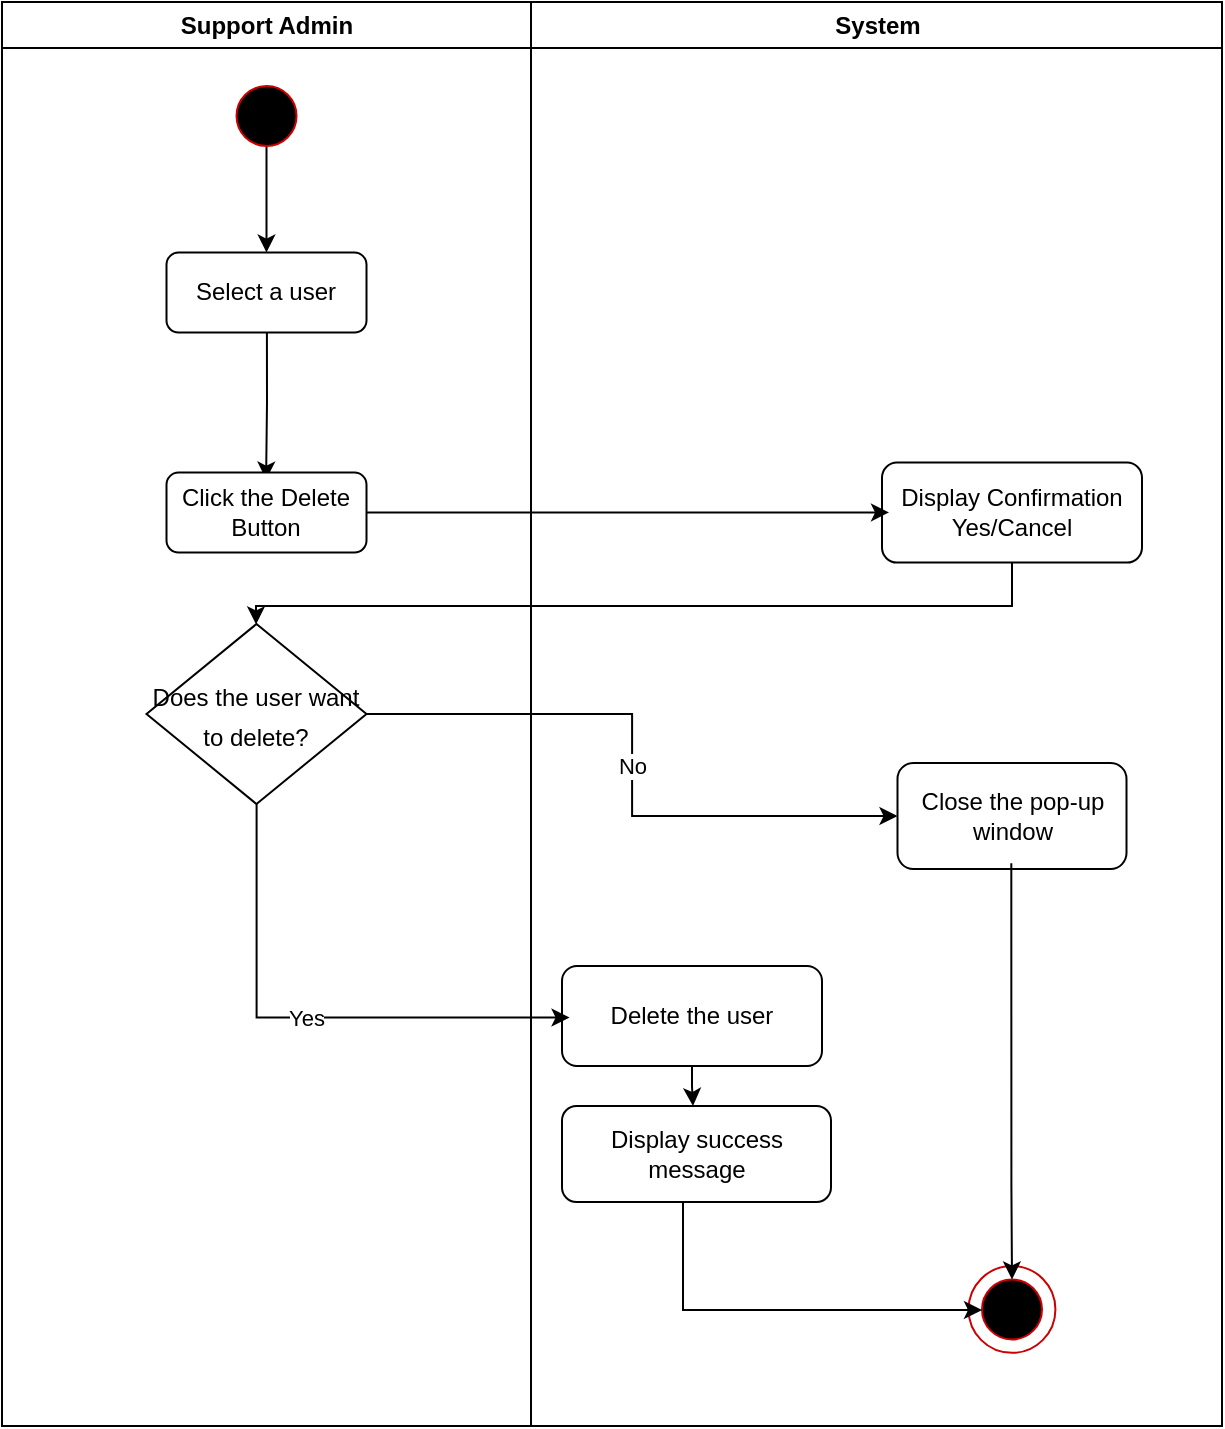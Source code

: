 <mxfile version="20.2.3" type="device"><diagram id="DNuttInXbbAdlllfynTj" name="Delete a staff account"><mxGraphModel dx="1230" dy="947" grid="1" gridSize="10" guides="1" tooltips="1" connect="1" arrows="1" fold="1" page="1" pageScale="1" pageWidth="2336" pageHeight="1654" math="0" shadow="0"><root><mxCell id="0"/><mxCell id="1" parent="0"/><mxCell id="d5Sp9v5Ss5wkGwdZF9CA-27" value="Support Admin " style="swimlane;whiteSpace=wrap;movable=0;" parent="1" vertex="1"><mxGeometry x="300" y="138" width="264.5" height="712" as="geometry"/></mxCell><mxCell id="d5Sp9v5Ss5wkGwdZF9CA-54" value="" style="edgeStyle=orthogonalEdgeStyle;rounded=0;orthogonalLoop=1;jettySize=auto;html=1;entryX=0.5;entryY=0;entryDx=0;entryDy=0;" parent="d5Sp9v5Ss5wkGwdZF9CA-27" source="d5Sp9v5Ss5wkGwdZF9CA-57" target="d5Sp9v5Ss5wkGwdZF9CA-59" edge="1"><mxGeometry relative="1" as="geometry"><mxPoint x="-37.75" y="115.29" as="targetPoint"/></mxGeometry></mxCell><mxCell id="Qrjd87k9KERYOW0hicoV-2" value="" style="edgeStyle=orthogonalEdgeStyle;rounded=0;orthogonalLoop=1;jettySize=auto;html=1;entryX=0.498;entryY=0.088;entryDx=0;entryDy=0;entryPerimeter=0;exitX=0.502;exitY=0.931;exitDx=0;exitDy=0;exitPerimeter=0;" parent="d5Sp9v5Ss5wkGwdZF9CA-27" source="d5Sp9v5Ss5wkGwdZF9CA-59" target="d5Sp9v5Ss5wkGwdZF9CA-61" edge="1"><mxGeometry relative="1" as="geometry"/></mxCell><mxCell id="d5Sp9v5Ss5wkGwdZF9CA-59" value="Select a user" style="rounded=1;whiteSpace=wrap;html=1;" parent="d5Sp9v5Ss5wkGwdZF9CA-27" vertex="1"><mxGeometry x="82.25" y="125.29" width="100" height="40" as="geometry"/></mxCell><mxCell id="d5Sp9v5Ss5wkGwdZF9CA-61" value="Click the Delete Button" style="rounded=1;whiteSpace=wrap;html=1;" parent="d5Sp9v5Ss5wkGwdZF9CA-27" vertex="1"><mxGeometry x="82.25" y="235.29" width="100" height="40" as="geometry"/></mxCell><mxCell id="d5Sp9v5Ss5wkGwdZF9CA-55" value="" style="group" parent="d5Sp9v5Ss5wkGwdZF9CA-27" vertex="1" connectable="0"><mxGeometry x="223.79" y="42" width="43.43" height="43.43" as="geometry"/></mxCell><mxCell id="d5Sp9v5Ss5wkGwdZF9CA-57" value="" style="ellipse;whiteSpace=wrap;html=1;aspect=fixed;fillColor=#000000;strokeColor=#CC0000;" parent="d5Sp9v5Ss5wkGwdZF9CA-55" vertex="1"><mxGeometry x="-106.53" y="7.994e-15" width="30" height="30" as="geometry"/></mxCell><mxCell id="d5Sp9v5Ss5wkGwdZF9CA-66" value="&lt;span style=&quot;font-size: 12px;&quot;&gt;Does the user want to delete?&lt;br&gt;&lt;/span&gt;" style="rhombus;whiteSpace=wrap;html=1;fontSize=16;strokeColor=default;fillColor=default;" parent="d5Sp9v5Ss5wkGwdZF9CA-27" vertex="1"><mxGeometry x="72.25" y="311.0" width="110" height="90" as="geometry"/></mxCell><mxCell id="d5Sp9v5Ss5wkGwdZF9CA-39" value="System" style="swimlane;whiteSpace=wrap;movable=0;" parent="1" vertex="1"><mxGeometry x="564.5" y="138" width="345.5" height="712" as="geometry"/></mxCell><mxCell id="d5Sp9v5Ss5wkGwdZF9CA-63" value="Display Confirmation Yes/Cancel" style="rounded=1;whiteSpace=wrap;html=1" parent="d5Sp9v5Ss5wkGwdZF9CA-39" vertex="1"><mxGeometry x="175.5" y="230.29" width="130" height="50" as="geometry"/></mxCell><mxCell id="d5Sp9v5Ss5wkGwdZF9CA-73" value="Close the pop-up window" style="rounded=1;whiteSpace=wrap;html=1" parent="d5Sp9v5Ss5wkGwdZF9CA-39" vertex="1"><mxGeometry x="183.25" y="380.5" width="114.5" height="53" as="geometry"/></mxCell><mxCell id="d5Sp9v5Ss5wkGwdZF9CA-79" value="" style="group" parent="d5Sp9v5Ss5wkGwdZF9CA-39" vertex="1" connectable="0"><mxGeometry x="218.78" y="632" width="43.43" height="43.43" as="geometry"/></mxCell><mxCell id="d5Sp9v5Ss5wkGwdZF9CA-80" value="" style="ellipse;whiteSpace=wrap;html=1;aspect=fixed;fillColor=none;strokeColor=#CC0000;" parent="d5Sp9v5Ss5wkGwdZF9CA-79" vertex="1"><mxGeometry width="43.43" height="43.43" as="geometry"/></mxCell><mxCell id="d5Sp9v5Ss5wkGwdZF9CA-81" value="" style="ellipse;whiteSpace=wrap;html=1;aspect=fixed;fillColor=#000000;strokeColor=#CC0000;" parent="d5Sp9v5Ss5wkGwdZF9CA-79" vertex="1"><mxGeometry x="6.72" y="6.71" width="30" height="30" as="geometry"/></mxCell><mxCell id="d5Sp9v5Ss5wkGwdZF9CA-85" value="" style="edgeStyle=orthogonalEdgeStyle;rounded=0;orthogonalLoop=1;jettySize=auto;html=1;exitX=0.46;exitY=0.995;exitDx=0;exitDy=0;exitPerimeter=0;" parent="d5Sp9v5Ss5wkGwdZF9CA-39" source="Qrjd87k9KERYOW0hicoV-3" target="d5Sp9v5Ss5wkGwdZF9CA-81" edge="1"><mxGeometry relative="1" as="geometry"><mxPoint x="86.5" y="622" as="sourcePoint"/><Array as="points"><mxPoint x="76" y="654"/></Array></mxGeometry></mxCell><mxCell id="Qrjd87k9KERYOW0hicoV-4" value="" style="edgeStyle=orthogonalEdgeStyle;rounded=0;orthogonalLoop=1;jettySize=auto;html=1;" parent="d5Sp9v5Ss5wkGwdZF9CA-39" source="d5Sp9v5Ss5wkGwdZF9CA-84" target="Qrjd87k9KERYOW0hicoV-3" edge="1"><mxGeometry relative="1" as="geometry"><Array as="points"><mxPoint x="81" y="542"/><mxPoint x="81" y="542"/></Array></mxGeometry></mxCell><mxCell id="d5Sp9v5Ss5wkGwdZF9CA-84" value="Delete the user" style="rounded=1;whiteSpace=wrap;html=1;" parent="d5Sp9v5Ss5wkGwdZF9CA-39" vertex="1"><mxGeometry x="15.5" y="482" width="130" height="50" as="geometry"/></mxCell><mxCell id="d5Sp9v5Ss5wkGwdZF9CA-78" style="edgeStyle=orthogonalEdgeStyle;rounded=0;orthogonalLoop=1;jettySize=auto;html=1;entryX=0.5;entryY=0;entryDx=0;entryDy=0;exitX=0.497;exitY=0.946;exitDx=0;exitDy=0;exitPerimeter=0;" parent="d5Sp9v5Ss5wkGwdZF9CA-39" source="d5Sp9v5Ss5wkGwdZF9CA-73" target="d5Sp9v5Ss5wkGwdZF9CA-81" edge="1"><mxGeometry relative="1" as="geometry"><mxPoint x="-304.5" y="182" as="targetPoint"/><Array as="points"><mxPoint x="240" y="592"/><mxPoint x="241" y="592"/></Array></mxGeometry></mxCell><mxCell id="Qrjd87k9KERYOW0hicoV-3" value="Display success message" style="rounded=1;whiteSpace=wrap;html=1;" parent="d5Sp9v5Ss5wkGwdZF9CA-39" vertex="1"><mxGeometry x="15.5" y="552" width="134.5" height="48" as="geometry"/></mxCell><mxCell id="d5Sp9v5Ss5wkGwdZF9CA-65" style="edgeStyle=orthogonalEdgeStyle;rounded=0;orthogonalLoop=1;jettySize=auto;html=1;entryX=0.027;entryY=0.499;entryDx=0;entryDy=0;entryPerimeter=0;" parent="1" source="d5Sp9v5Ss5wkGwdZF9CA-61" target="d5Sp9v5Ss5wkGwdZF9CA-63" edge="1"><mxGeometry relative="1" as="geometry"/></mxCell><mxCell id="d5Sp9v5Ss5wkGwdZF9CA-67" value="" style="edgeStyle=orthogonalEdgeStyle;rounded=0;orthogonalLoop=1;jettySize=auto;html=1;" parent="1" source="d5Sp9v5Ss5wkGwdZF9CA-63" target="d5Sp9v5Ss5wkGwdZF9CA-66" edge="1"><mxGeometry relative="1" as="geometry"><Array as="points"><mxPoint x="805" y="440"/><mxPoint x="427" y="440"/></Array></mxGeometry></mxCell><mxCell id="d5Sp9v5Ss5wkGwdZF9CA-74" value="No" style="edgeStyle=orthogonalEdgeStyle;rounded=0;orthogonalLoop=1;jettySize=auto;html=1;" parent="1" source="d5Sp9v5Ss5wkGwdZF9CA-66" target="d5Sp9v5Ss5wkGwdZF9CA-73" edge="1"><mxGeometry relative="1" as="geometry"/></mxCell><mxCell id="d5Sp9v5Ss5wkGwdZF9CA-71" value="Yes" style="edgeStyle=orthogonalEdgeStyle;rounded=0;orthogonalLoop=1;jettySize=auto;html=1;entryX=0.029;entryY=0.515;entryDx=0;entryDy=0;entryPerimeter=0;" parent="1" source="d5Sp9v5Ss5wkGwdZF9CA-66" target="d5Sp9v5Ss5wkGwdZF9CA-84" edge="1"><mxGeometry relative="1" as="geometry"><mxPoint x="805" y="650" as="targetPoint"/><Array as="points"><mxPoint x="427" y="646"/></Array></mxGeometry></mxCell></root></mxGraphModel></diagram></mxfile>